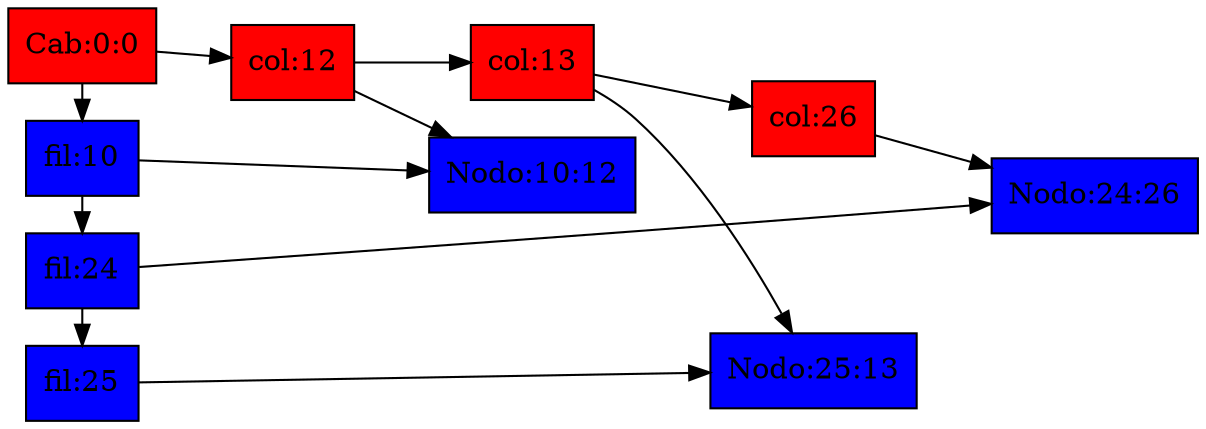 digraph g{
rankdir=LR
<matriz.Nodo instance at 0x10a17cab8>[label =<Cab:0:0> shape =box, style=filled, fillcolor=red] 
<matriz.Nodo instance at 0x10a174c20>[label =<col:12> shape =box, style=filled, fillcolor=red] 
<matriz.Nodo instance at 0x10a133998>[label =<col:13> shape =box, style=filled, fillcolor=red] 
<matriz.Nodo instance at 0x10a16e830>[label =<col:26> shape =box, style=filled, fillcolor=red] 
<matriz.Nodo instance at 0x10a17cab8>-><matriz.Nodo instance at 0x10a174c20><matriz.Nodo instance at 0x10a174c20>-><matriz.Nodo instance at 0x10a133998><matriz.Nodo instance at 0x10a133998>-><matriz.Nodo instance at 0x10a16e830>
<matriz.Nodo instance at 0x10a174dd0>[label = <fil:10> shape =box, style=filled, fillcolor=blue] 
<matriz.Nodo instance at 0x10a16e7a0>[label = <fil:24> shape =box, style=filled, fillcolor=blue] 
<matriz.Nodo instance at 0x10a133950>[label = <fil:25> shape =box, style=filled, fillcolor=blue] 
<matriz.Nodo instance at 0x10a17cab8>-><matriz.Nodo instance at 0x10a174dd0><matriz.Nodo instance at 0x10a174dd0>-><matriz.Nodo instance at 0x10a16e7a0><matriz.Nodo instance at 0x10a16e7a0>-><matriz.Nodo instance at 0x10a133950>subgraph{
rank = same;<matriz.Nodo instance at 0x10a17cab8>;<matriz.Nodo instance at 0x10a16e7a0><matriz.Nodo instance at 0x10a174dd0>;<matriz.Nodo instance at 0x10a16e7a0><matriz.Nodo instance at 0x10a16e7a0>;<matriz.Nodo instance at 0x10a133950>}
<matriz.Nodo instance at 0x10a174dd0>-><matriz.Nodo instance at 0x10a174e18>
<matriz.Nodo instance at 0x10a174e18>[label = <Nodo:10:12> shape =box, style=filled, fillcolor=blue] 
<matriz.Nodo instance at 0x10a16e7a0>-><matriz.Nodo instance at 0x10a16e758>
<matriz.Nodo instance at 0x10a16e758>[label = <Nodo:24:26> shape =box, style=filled, fillcolor=blue] 
<matriz.Nodo instance at 0x10a133950>-><matriz.Nodo instance at 0x10a133c20>
<matriz.Nodo instance at 0x10a133c20>[label = <Nodo:25:13> shape =box, style=filled, fillcolor=blue] 
<matriz.Nodo instance at 0x10a174c20>-><matriz.Nodo instance at 0x10a174e18>
<matriz.Nodo instance at 0x10a133998>-><matriz.Nodo instance at 0x10a133c20>
<matriz.Nodo instance at 0x10a16e830>-><matriz.Nodo instance at 0x10a16e758>
}
